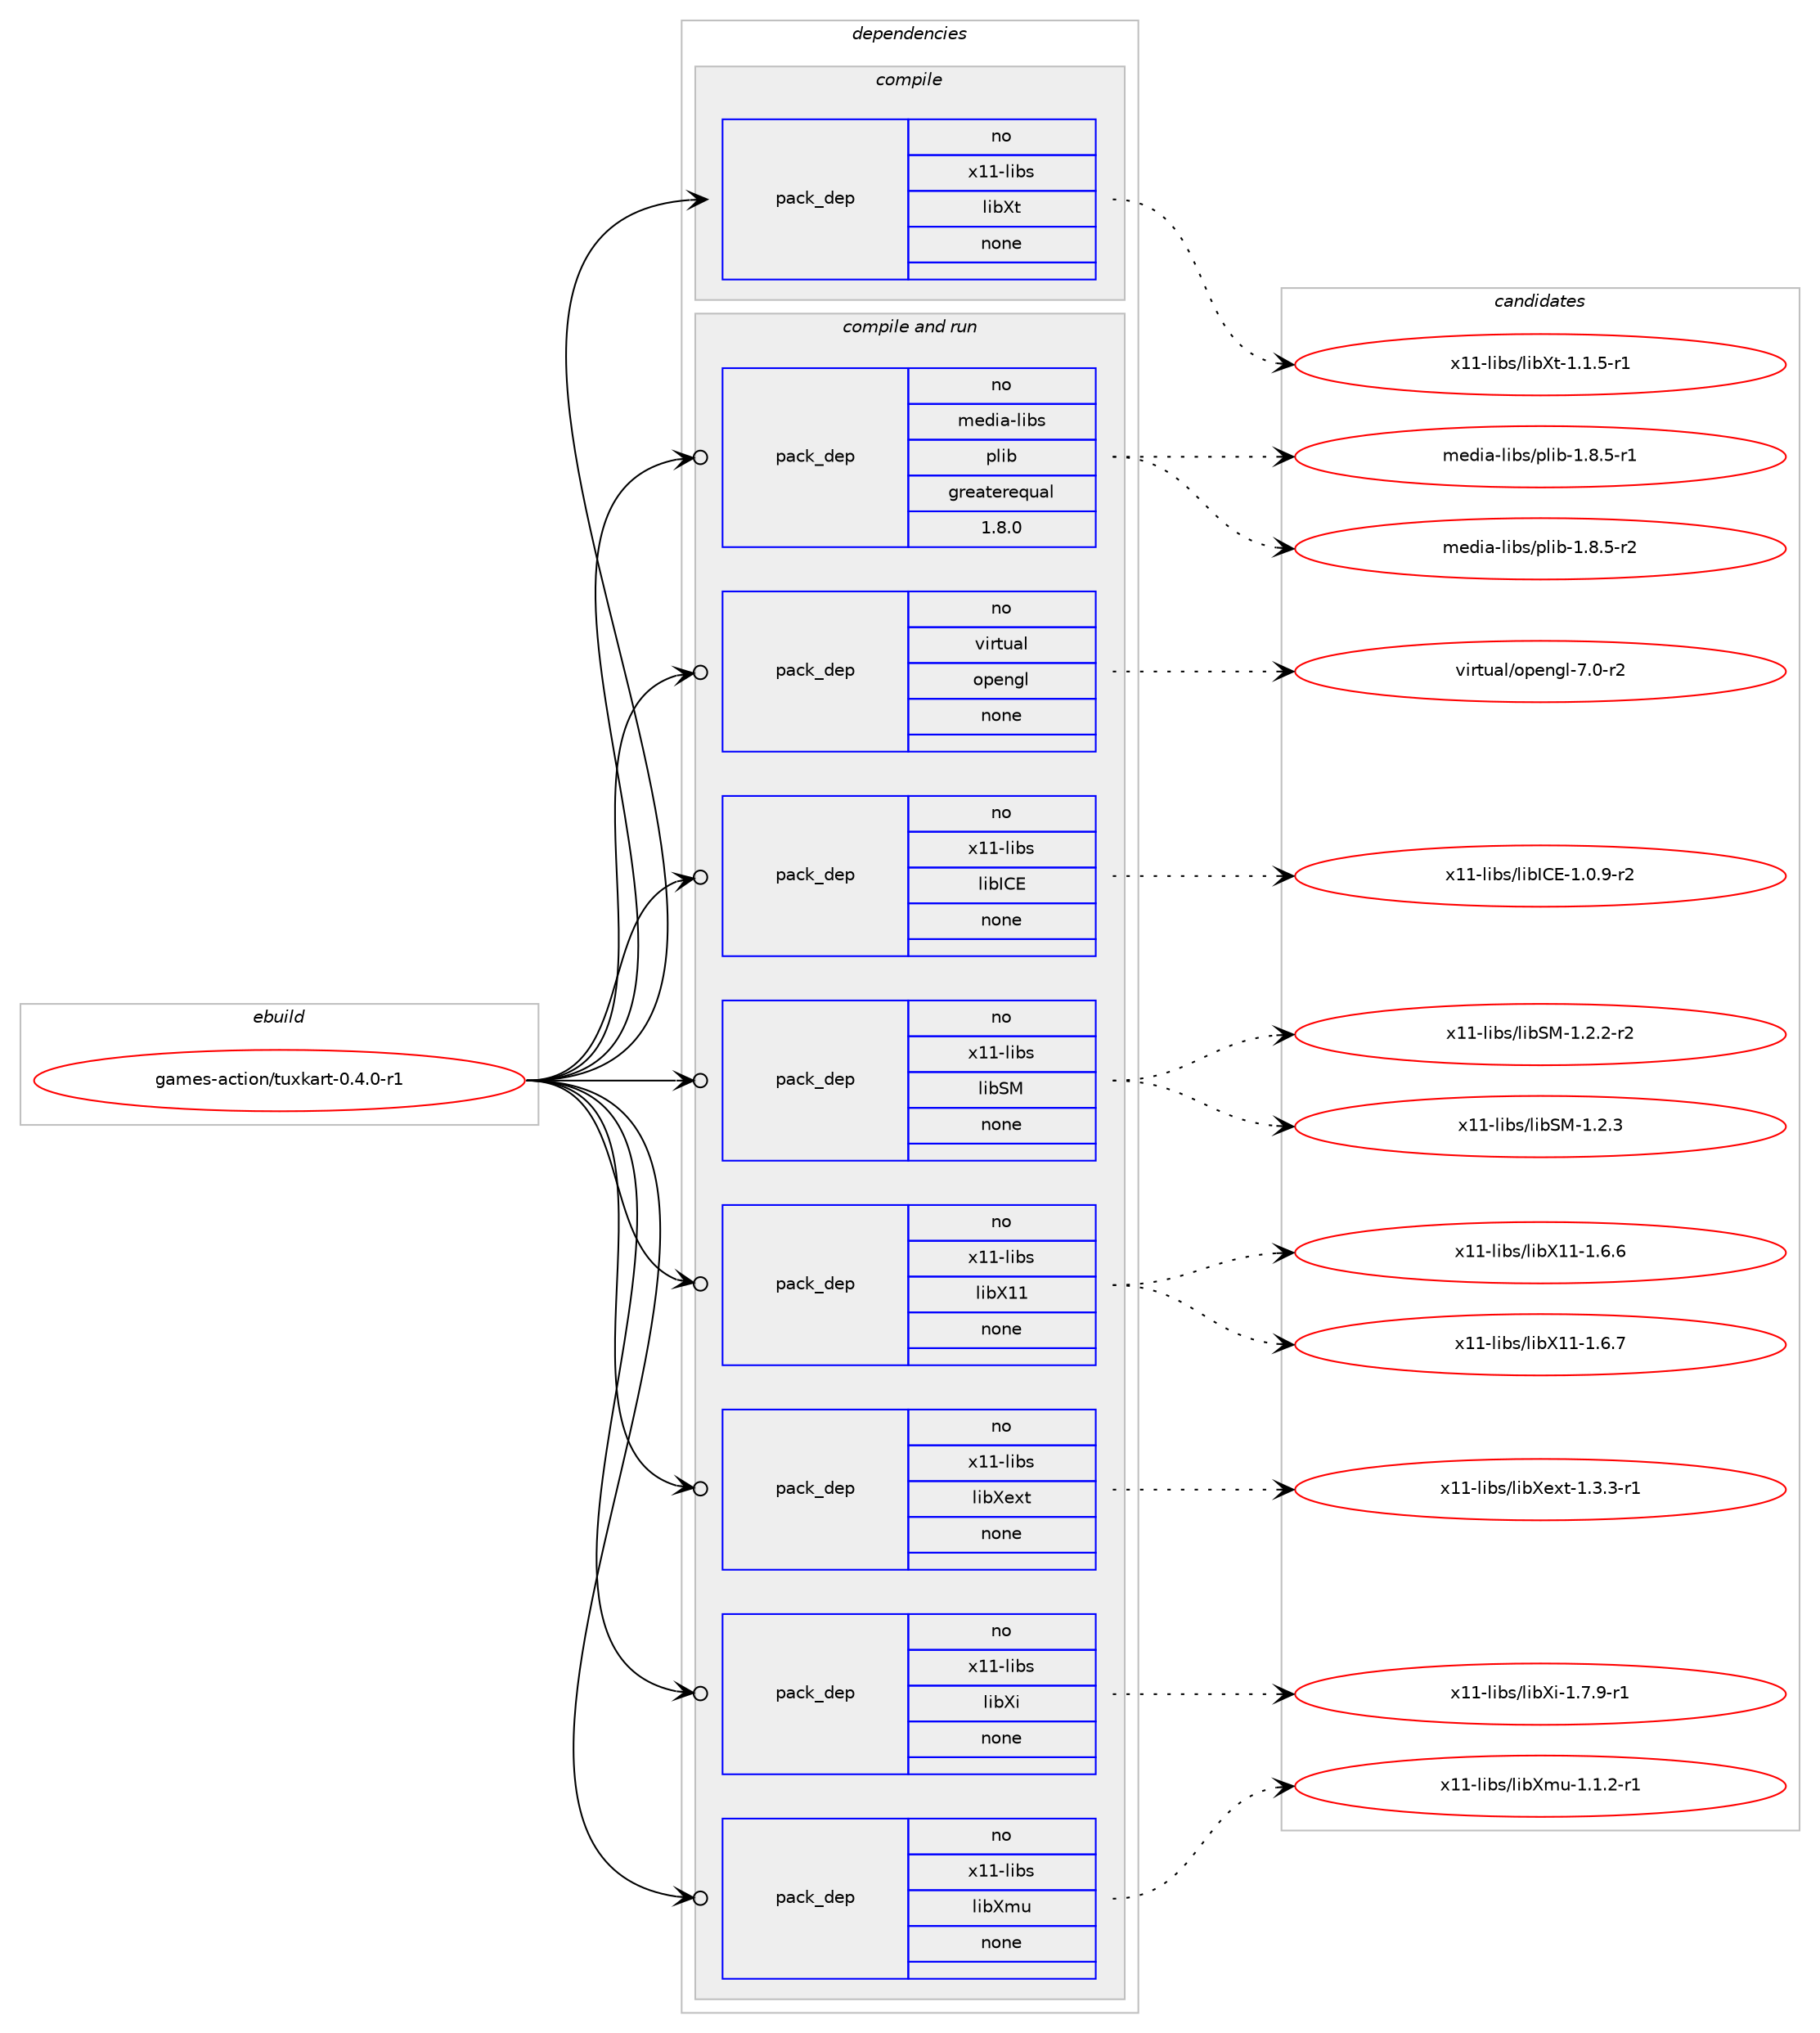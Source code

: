 digraph prolog {

# *************
# Graph options
# *************

newrank=true;
concentrate=true;
compound=true;
graph [rankdir=LR,fontname=Helvetica,fontsize=10,ranksep=1.5];#, ranksep=2.5, nodesep=0.2];
edge  [arrowhead=vee];
node  [fontname=Helvetica,fontsize=10];

# **********
# The ebuild
# **********

subgraph cluster_leftcol {
color=gray;
rank=same;
label=<<i>ebuild</i>>;
id [label="games-action/tuxkart-0.4.0-r1", color=red, width=4, href="../games-action/tuxkart-0.4.0-r1.svg"];
}

# ****************
# The dependencies
# ****************

subgraph cluster_midcol {
color=gray;
label=<<i>dependencies</i>>;
subgraph cluster_compile {
fillcolor="#eeeeee";
style=filled;
label=<<i>compile</i>>;
subgraph pack1682 {
dependency1978 [label=<<TABLE BORDER="0" CELLBORDER="1" CELLSPACING="0" CELLPADDING="4" WIDTH="220"><TR><TD ROWSPAN="6" CELLPADDING="30">pack_dep</TD></TR><TR><TD WIDTH="110">no</TD></TR><TR><TD>x11-libs</TD></TR><TR><TD>libXt</TD></TR><TR><TD>none</TD></TR><TR><TD></TD></TR></TABLE>>, shape=none, color=blue];
}
id:e -> dependency1978:w [weight=20,style="solid",arrowhead="vee"];
}
subgraph cluster_compileandrun {
fillcolor="#eeeeee";
style=filled;
label=<<i>compile and run</i>>;
subgraph pack1683 {
dependency1979 [label=<<TABLE BORDER="0" CELLBORDER="1" CELLSPACING="0" CELLPADDING="4" WIDTH="220"><TR><TD ROWSPAN="6" CELLPADDING="30">pack_dep</TD></TR><TR><TD WIDTH="110">no</TD></TR><TR><TD>media-libs</TD></TR><TR><TD>plib</TD></TR><TR><TD>greaterequal</TD></TR><TR><TD>1.8.0</TD></TR></TABLE>>, shape=none, color=blue];
}
id:e -> dependency1979:w [weight=20,style="solid",arrowhead="odotvee"];
subgraph pack1684 {
dependency1980 [label=<<TABLE BORDER="0" CELLBORDER="1" CELLSPACING="0" CELLPADDING="4" WIDTH="220"><TR><TD ROWSPAN="6" CELLPADDING="30">pack_dep</TD></TR><TR><TD WIDTH="110">no</TD></TR><TR><TD>virtual</TD></TR><TR><TD>opengl</TD></TR><TR><TD>none</TD></TR><TR><TD></TD></TR></TABLE>>, shape=none, color=blue];
}
id:e -> dependency1980:w [weight=20,style="solid",arrowhead="odotvee"];
subgraph pack1685 {
dependency1981 [label=<<TABLE BORDER="0" CELLBORDER="1" CELLSPACING="0" CELLPADDING="4" WIDTH="220"><TR><TD ROWSPAN="6" CELLPADDING="30">pack_dep</TD></TR><TR><TD WIDTH="110">no</TD></TR><TR><TD>x11-libs</TD></TR><TR><TD>libICE</TD></TR><TR><TD>none</TD></TR><TR><TD></TD></TR></TABLE>>, shape=none, color=blue];
}
id:e -> dependency1981:w [weight=20,style="solid",arrowhead="odotvee"];
subgraph pack1686 {
dependency1982 [label=<<TABLE BORDER="0" CELLBORDER="1" CELLSPACING="0" CELLPADDING="4" WIDTH="220"><TR><TD ROWSPAN="6" CELLPADDING="30">pack_dep</TD></TR><TR><TD WIDTH="110">no</TD></TR><TR><TD>x11-libs</TD></TR><TR><TD>libSM</TD></TR><TR><TD>none</TD></TR><TR><TD></TD></TR></TABLE>>, shape=none, color=blue];
}
id:e -> dependency1982:w [weight=20,style="solid",arrowhead="odotvee"];
subgraph pack1687 {
dependency1983 [label=<<TABLE BORDER="0" CELLBORDER="1" CELLSPACING="0" CELLPADDING="4" WIDTH="220"><TR><TD ROWSPAN="6" CELLPADDING="30">pack_dep</TD></TR><TR><TD WIDTH="110">no</TD></TR><TR><TD>x11-libs</TD></TR><TR><TD>libX11</TD></TR><TR><TD>none</TD></TR><TR><TD></TD></TR></TABLE>>, shape=none, color=blue];
}
id:e -> dependency1983:w [weight=20,style="solid",arrowhead="odotvee"];
subgraph pack1688 {
dependency1984 [label=<<TABLE BORDER="0" CELLBORDER="1" CELLSPACING="0" CELLPADDING="4" WIDTH="220"><TR><TD ROWSPAN="6" CELLPADDING="30">pack_dep</TD></TR><TR><TD WIDTH="110">no</TD></TR><TR><TD>x11-libs</TD></TR><TR><TD>libXext</TD></TR><TR><TD>none</TD></TR><TR><TD></TD></TR></TABLE>>, shape=none, color=blue];
}
id:e -> dependency1984:w [weight=20,style="solid",arrowhead="odotvee"];
subgraph pack1689 {
dependency1985 [label=<<TABLE BORDER="0" CELLBORDER="1" CELLSPACING="0" CELLPADDING="4" WIDTH="220"><TR><TD ROWSPAN="6" CELLPADDING="30">pack_dep</TD></TR><TR><TD WIDTH="110">no</TD></TR><TR><TD>x11-libs</TD></TR><TR><TD>libXi</TD></TR><TR><TD>none</TD></TR><TR><TD></TD></TR></TABLE>>, shape=none, color=blue];
}
id:e -> dependency1985:w [weight=20,style="solid",arrowhead="odotvee"];
subgraph pack1690 {
dependency1986 [label=<<TABLE BORDER="0" CELLBORDER="1" CELLSPACING="0" CELLPADDING="4" WIDTH="220"><TR><TD ROWSPAN="6" CELLPADDING="30">pack_dep</TD></TR><TR><TD WIDTH="110">no</TD></TR><TR><TD>x11-libs</TD></TR><TR><TD>libXmu</TD></TR><TR><TD>none</TD></TR><TR><TD></TD></TR></TABLE>>, shape=none, color=blue];
}
id:e -> dependency1986:w [weight=20,style="solid",arrowhead="odotvee"];
}
subgraph cluster_run {
fillcolor="#eeeeee";
style=filled;
label=<<i>run</i>>;
}
}

# **************
# The candidates
# **************

subgraph cluster_choices {
rank=same;
color=gray;
label=<<i>candidates</i>>;

subgraph choice1682 {
color=black;
nodesep=1;
choice120494945108105981154710810598881164549464946534511449 [label="x11-libs/libXt-1.1.5-r1", color=red, width=4,href="../x11-libs/libXt-1.1.5-r1.svg"];
dependency1978:e -> choice120494945108105981154710810598881164549464946534511449:w [style=dotted,weight="100"];
}
subgraph choice1683 {
color=black;
nodesep=1;
choice10910110010597451081059811547112108105984549465646534511449 [label="media-libs/plib-1.8.5-r1", color=red, width=4,href="../media-libs/plib-1.8.5-r1.svg"];
choice10910110010597451081059811547112108105984549465646534511450 [label="media-libs/plib-1.8.5-r2", color=red, width=4,href="../media-libs/plib-1.8.5-r2.svg"];
dependency1979:e -> choice10910110010597451081059811547112108105984549465646534511449:w [style=dotted,weight="100"];
dependency1979:e -> choice10910110010597451081059811547112108105984549465646534511450:w [style=dotted,weight="100"];
}
subgraph choice1684 {
color=black;
nodesep=1;
choice1181051141161179710847111112101110103108455546484511450 [label="virtual/opengl-7.0-r2", color=red, width=4,href="../virtual/opengl-7.0-r2.svg"];
dependency1980:e -> choice1181051141161179710847111112101110103108455546484511450:w [style=dotted,weight="100"];
}
subgraph choice1685 {
color=black;
nodesep=1;
choice1204949451081059811547108105987367694549464846574511450 [label="x11-libs/libICE-1.0.9-r2", color=red, width=4,href="../x11-libs/libICE-1.0.9-r2.svg"];
dependency1981:e -> choice1204949451081059811547108105987367694549464846574511450:w [style=dotted,weight="100"];
}
subgraph choice1686 {
color=black;
nodesep=1;
choice12049494510810598115471081059883774549465046504511450 [label="x11-libs/libSM-1.2.2-r2", color=red, width=4,href="../x11-libs/libSM-1.2.2-r2.svg"];
choice1204949451081059811547108105988377454946504651 [label="x11-libs/libSM-1.2.3", color=red, width=4,href="../x11-libs/libSM-1.2.3.svg"];
dependency1982:e -> choice12049494510810598115471081059883774549465046504511450:w [style=dotted,weight="100"];
dependency1982:e -> choice1204949451081059811547108105988377454946504651:w [style=dotted,weight="100"];
}
subgraph choice1687 {
color=black;
nodesep=1;
choice120494945108105981154710810598884949454946544654 [label="x11-libs/libX11-1.6.6", color=red, width=4,href="../x11-libs/libX11-1.6.6.svg"];
choice120494945108105981154710810598884949454946544655 [label="x11-libs/libX11-1.6.7", color=red, width=4,href="../x11-libs/libX11-1.6.7.svg"];
dependency1983:e -> choice120494945108105981154710810598884949454946544654:w [style=dotted,weight="100"];
dependency1983:e -> choice120494945108105981154710810598884949454946544655:w [style=dotted,weight="100"];
}
subgraph choice1688 {
color=black;
nodesep=1;
choice120494945108105981154710810598881011201164549465146514511449 [label="x11-libs/libXext-1.3.3-r1", color=red, width=4,href="../x11-libs/libXext-1.3.3-r1.svg"];
dependency1984:e -> choice120494945108105981154710810598881011201164549465146514511449:w [style=dotted,weight="100"];
}
subgraph choice1689 {
color=black;
nodesep=1;
choice120494945108105981154710810598881054549465546574511449 [label="x11-libs/libXi-1.7.9-r1", color=red, width=4,href="../x11-libs/libXi-1.7.9-r1.svg"];
dependency1985:e -> choice120494945108105981154710810598881054549465546574511449:w [style=dotted,weight="100"];
}
subgraph choice1690 {
color=black;
nodesep=1;
choice120494945108105981154710810598881091174549464946504511449 [label="x11-libs/libXmu-1.1.2-r1", color=red, width=4,href="../x11-libs/libXmu-1.1.2-r1.svg"];
dependency1986:e -> choice120494945108105981154710810598881091174549464946504511449:w [style=dotted,weight="100"];
}
}

}

